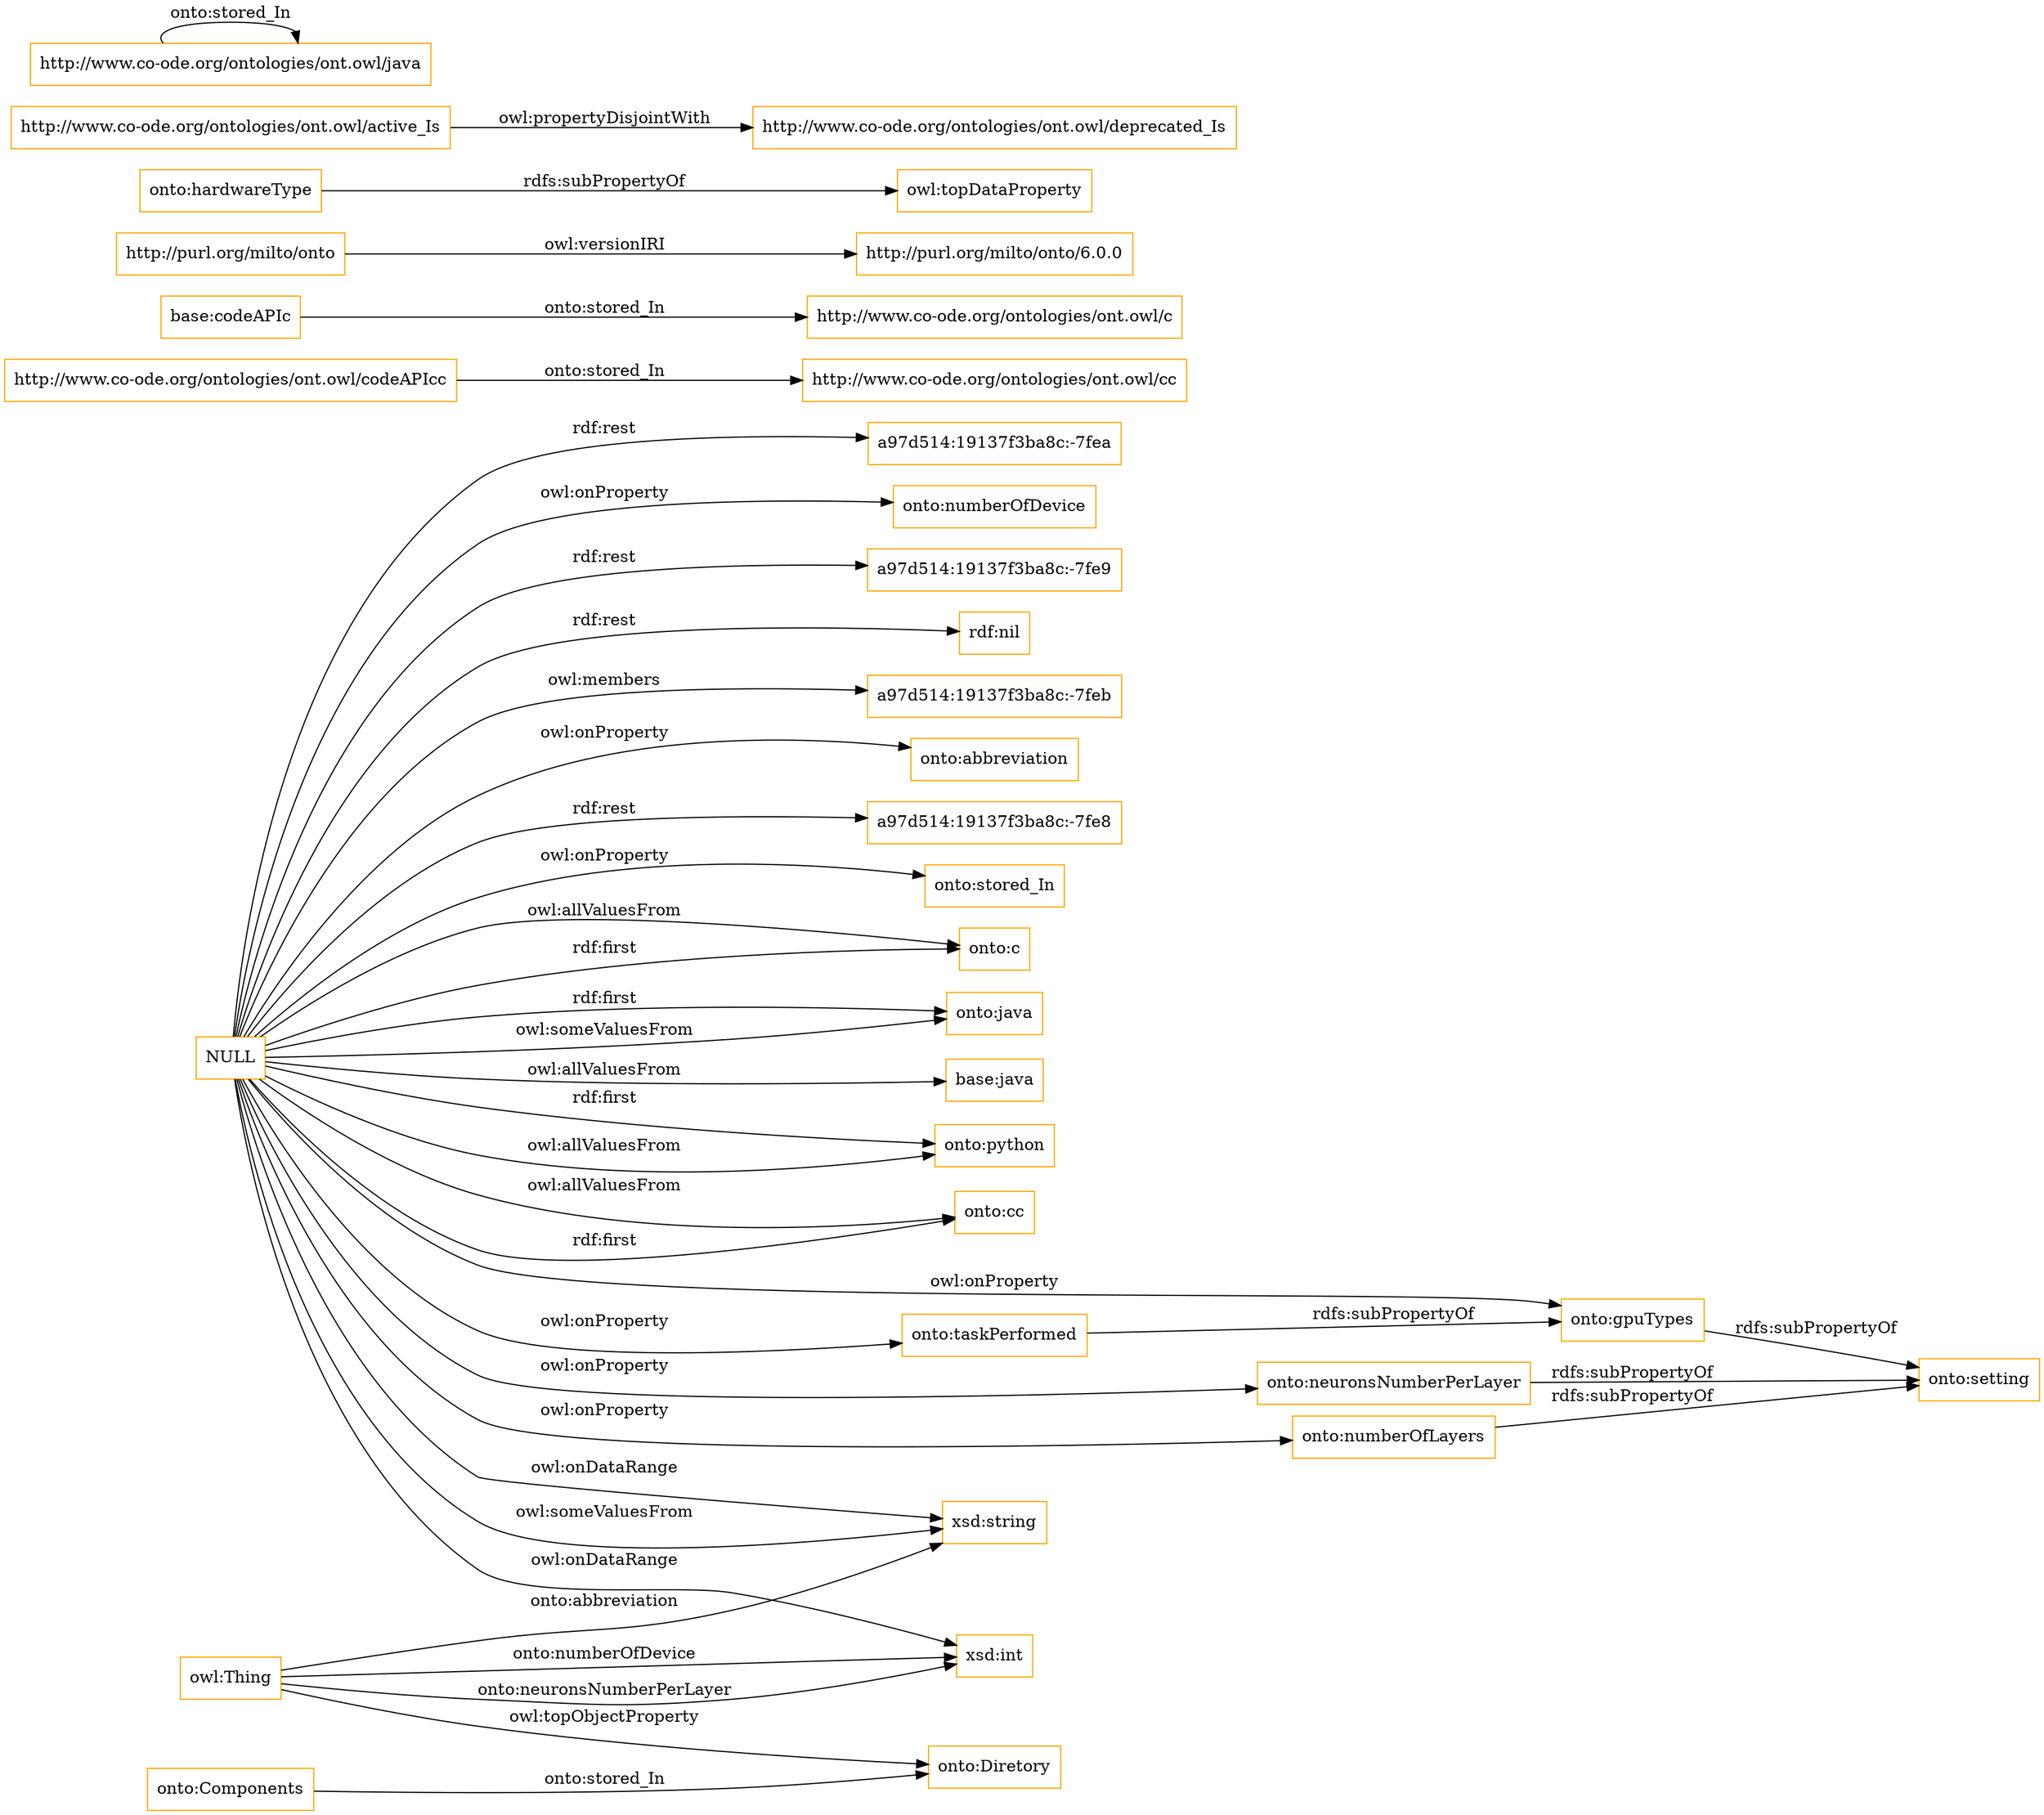 digraph ar2dtool_diagram { 
rankdir=LR;
size="1501"
node [shape = rectangle, color="orange"]; "onto:c" "onto:Diretory" "onto:java" "base:java" "onto:python" "onto:cc" "onto:Components" ; /*classes style*/
	"onto:gpuTypes" -> "onto:setting" [ label = "rdfs:subPropertyOf" ];
	"onto:neuronsNumberPerLayer" -> "onto:setting" [ label = "rdfs:subPropertyOf" ];
	"http://www.co-ode.org/ontologies/ont.owl/codeAPIcc" -> "http://www.co-ode.org/ontologies/ont.owl/cc" [ label = "onto:stored_In" ];
	"base:codeAPIc" -> "http://www.co-ode.org/ontologies/ont.owl/c" [ label = "onto:stored_In" ];
	"http://purl.org/milto/onto" -> "http://purl.org/milto/onto/6.0.0" [ label = "owl:versionIRI" ];
	"onto:hardwareType" -> "owl:topDataProperty" [ label = "rdfs:subPropertyOf" ];
	"http://www.co-ode.org/ontologies/ont.owl/active_Is" -> "http://www.co-ode.org/ontologies/ont.owl/deprecated_Is" [ label = "owl:propertyDisjointWith" ];
	"http://www.co-ode.org/ontologies/ont.owl/java" -> "http://www.co-ode.org/ontologies/ont.owl/java" [ label = "onto:stored_In" ];
	"NULL" -> "onto:c" [ label = "owl:allValuesFrom" ];
	"NULL" -> "onto:java" [ label = "rdf:first" ];
	"NULL" -> "xsd:string" [ label = "owl:someValuesFrom" ];
	"NULL" -> "base:java" [ label = "owl:allValuesFrom" ];
	"NULL" -> "onto:taskPerformed" [ label = "owl:onProperty" ];
	"NULL" -> "a97d514:19137f3ba8c:-7fea" [ label = "rdf:rest" ];
	"NULL" -> "onto:numberOfDevice" [ label = "owl:onProperty" ];
	"NULL" -> "onto:java" [ label = "owl:someValuesFrom" ];
	"NULL" -> "onto:numberOfLayers" [ label = "owl:onProperty" ];
	"NULL" -> "a97d514:19137f3ba8c:-7fe9" [ label = "rdf:rest" ];
	"NULL" -> "onto:neuronsNumberPerLayer" [ label = "owl:onProperty" ];
	"NULL" -> "onto:python" [ label = "rdf:first" ];
	"NULL" -> "onto:python" [ label = "owl:allValuesFrom" ];
	"NULL" -> "onto:cc" [ label = "owl:allValuesFrom" ];
	"NULL" -> "rdf:nil" [ label = "rdf:rest" ];
	"NULL" -> "xsd:string" [ label = "owl:onDataRange" ];
	"NULL" -> "a97d514:19137f3ba8c:-7feb" [ label = "owl:members" ];
	"NULL" -> "onto:abbreviation" [ label = "owl:onProperty" ];
	"NULL" -> "xsd:int" [ label = "owl:onDataRange" ];
	"NULL" -> "onto:c" [ label = "rdf:first" ];
	"NULL" -> "a97d514:19137f3ba8c:-7fe8" [ label = "rdf:rest" ];
	"NULL" -> "onto:stored_In" [ label = "owl:onProperty" ];
	"NULL" -> "onto:cc" [ label = "rdf:first" ];
	"NULL" -> "onto:gpuTypes" [ label = "owl:onProperty" ];
	"onto:taskPerformed" -> "onto:gpuTypes" [ label = "rdfs:subPropertyOf" ];
	"onto:numberOfLayers" -> "onto:setting" [ label = "rdfs:subPropertyOf" ];
	"owl:Thing" -> "xsd:int" [ label = "onto:neuronsNumberPerLayer" ];
	"owl:Thing" -> "xsd:int" [ label = "onto:numberOfDevice" ];
	"owl:Thing" -> "xsd:string" [ label = "onto:abbreviation" ];
	"onto:Components" -> "onto:Diretory" [ label = "onto:stored_In" ];
	"owl:Thing" -> "onto:Diretory" [ label = "owl:topObjectProperty" ];

}
